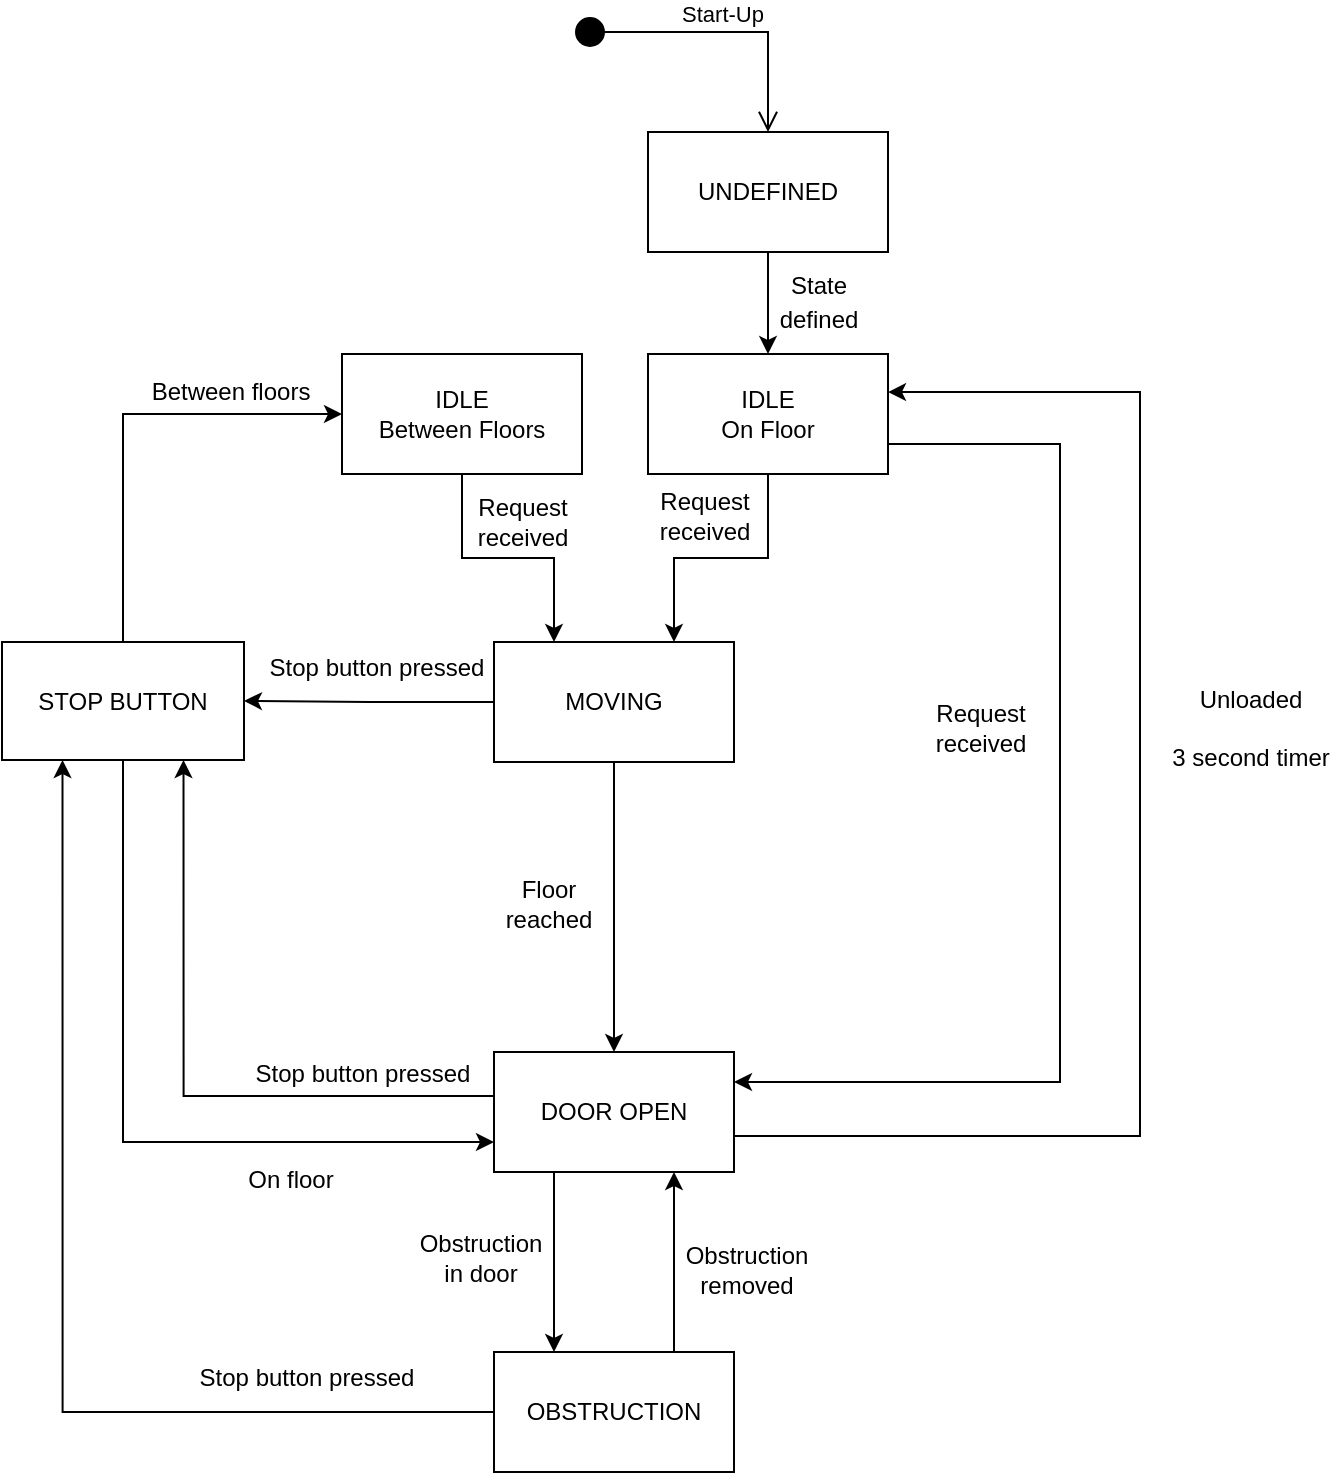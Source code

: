 <mxfile version="16.6.5" type="github">
  <diagram id="eM0LJkjxCOYTuAvDHJ9w" name="Page-1">
    <mxGraphModel dx="308" dy="764" grid="1" gridSize="10" guides="1" tooltips="1" connect="1" arrows="1" fold="1" page="1" pageScale="1" pageWidth="850" pageHeight="1100" math="0" shadow="0">
      <root>
        <mxCell id="0" />
        <mxCell id="1" parent="0" />
        <mxCell id="nGM8T46-GsB8r8jnnE7f-1" style="edgeStyle=orthogonalEdgeStyle;rounded=0;orthogonalLoop=1;jettySize=auto;html=1;exitX=0.5;exitY=1;exitDx=0;exitDy=0;entryX=0.5;entryY=0;entryDx=0;entryDy=0;" parent="1" source="nGM8T46-GsB8r8jnnE7f-2" target="nGM8T46-GsB8r8jnnE7f-4" edge="1">
          <mxGeometry relative="1" as="geometry" />
        </mxCell>
        <mxCell id="nGM8T46-GsB8r8jnnE7f-2" value="UNDEFINED" style="rounded=0;whiteSpace=wrap;html=1;" parent="1" vertex="1">
          <mxGeometry x="1354" y="190" width="120" height="60" as="geometry" />
        </mxCell>
        <mxCell id="nGM8T46-GsB8r8jnnE7f-3" style="edgeStyle=orthogonalEdgeStyle;rounded=0;orthogonalLoop=1;jettySize=auto;html=1;exitX=0.5;exitY=1;exitDx=0;exitDy=0;entryX=0.75;entryY=0;entryDx=0;entryDy=0;" parent="1" source="nGM8T46-GsB8r8jnnE7f-4" target="nGM8T46-GsB8r8jnnE7f-7" edge="1">
          <mxGeometry relative="1" as="geometry" />
        </mxCell>
        <mxCell id="NqNxf4bt8IGfA_9nSwzz-1" style="edgeStyle=orthogonalEdgeStyle;rounded=0;orthogonalLoop=1;jettySize=auto;html=1;exitX=1;exitY=0.75;exitDx=0;exitDy=0;entryX=1;entryY=0.25;entryDx=0;entryDy=0;" edge="1" parent="1" source="nGM8T46-GsB8r8jnnE7f-4" target="nGM8T46-GsB8r8jnnE7f-13">
          <mxGeometry relative="1" as="geometry">
            <Array as="points">
              <mxPoint x="1560" y="346" />
              <mxPoint x="1560" y="665" />
            </Array>
          </mxGeometry>
        </mxCell>
        <mxCell id="nGM8T46-GsB8r8jnnE7f-4" value="&lt;div&gt;IDLE&lt;/div&gt;On Floor" style="rounded=0;whiteSpace=wrap;html=1;" parent="1" vertex="1">
          <mxGeometry x="1354" y="301" width="120" height="60" as="geometry" />
        </mxCell>
        <mxCell id="nGM8T46-GsB8r8jnnE7f-5" style="edgeStyle=orthogonalEdgeStyle;rounded=0;orthogonalLoop=1;jettySize=auto;html=1;exitX=0.5;exitY=1;exitDx=0;exitDy=0;entryX=0.5;entryY=0;entryDx=0;entryDy=0;" parent="1" source="nGM8T46-GsB8r8jnnE7f-7" target="nGM8T46-GsB8r8jnnE7f-13" edge="1">
          <mxGeometry relative="1" as="geometry" />
        </mxCell>
        <mxCell id="nGM8T46-GsB8r8jnnE7f-6" style="edgeStyle=orthogonalEdgeStyle;rounded=0;orthogonalLoop=1;jettySize=auto;html=1;exitX=0;exitY=0.5;exitDx=0;exitDy=0;entryX=1;entryY=0.5;entryDx=0;entryDy=0;" parent="1" source="nGM8T46-GsB8r8jnnE7f-7" target="nGM8T46-GsB8r8jnnE7f-18" edge="1">
          <mxGeometry relative="1" as="geometry" />
        </mxCell>
        <mxCell id="nGM8T46-GsB8r8jnnE7f-7" value="MOVING" style="rounded=0;whiteSpace=wrap;html=1;" parent="1" vertex="1">
          <mxGeometry x="1277" y="445" width="120" height="60" as="geometry" />
        </mxCell>
        <mxCell id="nGM8T46-GsB8r8jnnE7f-8" value="Request&lt;br&gt;received" style="text;html=1;align=center;verticalAlign=middle;resizable=0;points=[];autosize=1;strokeColor=none;fillColor=none;" parent="1" vertex="1">
          <mxGeometry x="1354" y="366" width="55" height="32" as="geometry" />
        </mxCell>
        <mxCell id="nGM8T46-GsB8r8jnnE7f-9" style="edgeStyle=orthogonalEdgeStyle;rounded=0;orthogonalLoop=1;jettySize=auto;html=1;exitX=0.25;exitY=1;exitDx=0;exitDy=0;entryX=0.25;entryY=0;entryDx=0;entryDy=0;fontSize=12;" parent="1" source="nGM8T46-GsB8r8jnnE7f-13" target="nGM8T46-GsB8r8jnnE7f-21" edge="1">
          <mxGeometry relative="1" as="geometry" />
        </mxCell>
        <mxCell id="nGM8T46-GsB8r8jnnE7f-10" style="edgeStyle=orthogonalEdgeStyle;rounded=0;orthogonalLoop=1;jettySize=auto;html=1;exitX=0.008;exitY=0.367;exitDx=0;exitDy=0;entryX=0.75;entryY=1;entryDx=0;entryDy=0;fontSize=12;exitPerimeter=0;" parent="1" source="nGM8T46-GsB8r8jnnE7f-13" target="nGM8T46-GsB8r8jnnE7f-18" edge="1">
          <mxGeometry relative="1" as="geometry" />
        </mxCell>
        <mxCell id="nGM8T46-GsB8r8jnnE7f-11" style="edgeStyle=orthogonalEdgeStyle;rounded=0;orthogonalLoop=1;jettySize=auto;html=1;exitX=1;exitY=0.5;exitDx=0;exitDy=0;entryX=1;entryY=0.317;entryDx=0;entryDy=0;fontSize=12;fontColor=#FF0000;entryPerimeter=0;" parent="1" source="nGM8T46-GsB8r8jnnE7f-13" target="nGM8T46-GsB8r8jnnE7f-4" edge="1">
          <mxGeometry relative="1" as="geometry">
            <Array as="points">
              <mxPoint x="1397" y="692" />
              <mxPoint x="1600" y="692" />
              <mxPoint x="1600" y="320" />
            </Array>
          </mxGeometry>
        </mxCell>
        <mxCell id="nGM8T46-GsB8r8jnnE7f-13" value="DOOR OPEN" style="rounded=0;whiteSpace=wrap;html=1;" parent="1" vertex="1">
          <mxGeometry x="1277" y="650" width="120" height="60" as="geometry" />
        </mxCell>
        <mxCell id="nGM8T46-GsB8r8jnnE7f-14" value="&lt;div&gt;Floor&lt;/div&gt;&lt;div&gt;reached&lt;br&gt;&lt;/div&gt;" style="text;html=1;align=center;verticalAlign=middle;resizable=0;points=[];autosize=1;strokeColor=none;fillColor=none;" parent="1" vertex="1">
          <mxGeometry x="1277" y="560" width="53" height="32" as="geometry" />
        </mxCell>
        <mxCell id="nGM8T46-GsB8r8jnnE7f-16" style="edgeStyle=orthogonalEdgeStyle;rounded=0;orthogonalLoop=1;jettySize=auto;html=1;exitX=0.5;exitY=1;exitDx=0;exitDy=0;entryX=0;entryY=0.75;entryDx=0;entryDy=0;fontSize=12;fontColor=#000000;" parent="1" source="nGM8T46-GsB8r8jnnE7f-18" target="nGM8T46-GsB8r8jnnE7f-13" edge="1">
          <mxGeometry relative="1" as="geometry" />
        </mxCell>
        <mxCell id="nGM8T46-GsB8r8jnnE7f-17" style="edgeStyle=orthogonalEdgeStyle;rounded=0;orthogonalLoop=1;jettySize=auto;html=1;exitX=0.5;exitY=0;exitDx=0;exitDy=0;entryX=0;entryY=0.5;entryDx=0;entryDy=0;" parent="1" source="nGM8T46-GsB8r8jnnE7f-18" target="nGM8T46-GsB8r8jnnE7f-33" edge="1">
          <mxGeometry relative="1" as="geometry" />
        </mxCell>
        <mxCell id="nGM8T46-GsB8r8jnnE7f-18" value="STOP BUTTON" style="rounded=0;whiteSpace=wrap;html=1;" parent="1" vertex="1">
          <mxGeometry x="1031" y="445" width="121" height="59" as="geometry" />
        </mxCell>
        <mxCell id="nGM8T46-GsB8r8jnnE7f-19" style="edgeStyle=orthogonalEdgeStyle;rounded=0;orthogonalLoop=1;jettySize=auto;html=1;exitX=0.75;exitY=0;exitDx=0;exitDy=0;entryX=0.75;entryY=1;entryDx=0;entryDy=0;fontSize=12;" parent="1" source="nGM8T46-GsB8r8jnnE7f-21" target="nGM8T46-GsB8r8jnnE7f-13" edge="1">
          <mxGeometry relative="1" as="geometry" />
        </mxCell>
        <mxCell id="nGM8T46-GsB8r8jnnE7f-20" style="edgeStyle=orthogonalEdgeStyle;rounded=0;orthogonalLoop=1;jettySize=auto;html=1;exitX=0;exitY=0.5;exitDx=0;exitDy=0;entryX=0.25;entryY=1;entryDx=0;entryDy=0;" parent="1" source="nGM8T46-GsB8r8jnnE7f-21" target="nGM8T46-GsB8r8jnnE7f-18" edge="1">
          <mxGeometry relative="1" as="geometry" />
        </mxCell>
        <mxCell id="nGM8T46-GsB8r8jnnE7f-21" value="OBSTRUCTION" style="rounded=0;whiteSpace=wrap;html=1;" parent="1" vertex="1">
          <mxGeometry x="1277" y="800" width="120" height="60" as="geometry" />
        </mxCell>
        <mxCell id="nGM8T46-GsB8r8jnnE7f-23" value="&lt;font style=&quot;font-size: 12px&quot;&gt;State&lt;br&gt;&lt;/font&gt;&lt;div&gt;&lt;font style=&quot;font-size: 12px&quot;&gt;defined&lt;/font&gt;&lt;/div&gt;" style="text;html=1;align=center;verticalAlign=middle;resizable=0;points=[];autosize=1;strokeColor=none;fillColor=none;fontSize=14;" parent="1" vertex="1">
          <mxGeometry x="1414" y="254" width="49" height="39" as="geometry" />
        </mxCell>
        <mxCell id="nGM8T46-GsB8r8jnnE7f-24" value="&lt;div&gt;Obstruction&lt;/div&gt;&lt;div&gt;in door&lt;br&gt;&lt;/div&gt;" style="text;html=1;align=center;verticalAlign=middle;resizable=0;points=[];autosize=1;strokeColor=none;fillColor=none;fontSize=12;" parent="1" vertex="1">
          <mxGeometry x="1234" y="737" width="71" height="32" as="geometry" />
        </mxCell>
        <mxCell id="nGM8T46-GsB8r8jnnE7f-25" value="Obstruction&lt;br&gt;&lt;div&gt;removed&lt;/div&gt;" style="text;html=1;align=center;verticalAlign=middle;resizable=0;points=[];autosize=1;strokeColor=none;fillColor=none;fontSize=12;" parent="1" vertex="1">
          <mxGeometry x="1367.5" y="743" width="71" height="32" as="geometry" />
        </mxCell>
        <mxCell id="nGM8T46-GsB8r8jnnE7f-26" value="Stop button pressed" style="text;html=1;align=center;verticalAlign=middle;resizable=0;points=[];autosize=1;strokeColor=none;fillColor=none;fontSize=12;" parent="1" vertex="1">
          <mxGeometry x="1124" y="804" width="117" height="18" as="geometry" />
        </mxCell>
        <mxCell id="nGM8T46-GsB8r8jnnE7f-27" value="&lt;div&gt;Between floors&lt;br&gt;&lt;/div&gt;" style="text;html=1;align=center;verticalAlign=middle;resizable=0;points=[];autosize=1;strokeColor=none;fillColor=none;fontSize=12;" parent="1" vertex="1">
          <mxGeometry x="1100" y="310" width="90" height="20" as="geometry" />
        </mxCell>
        <mxCell id="nGM8T46-GsB8r8jnnE7f-28" value="Stop button pressed" style="text;html=1;align=center;verticalAlign=middle;resizable=0;points=[];autosize=1;strokeColor=none;fillColor=none;fontSize=12;rotation=0;" parent="1" vertex="1">
          <mxGeometry x="1159" y="449" width="118" height="18" as="geometry" />
        </mxCell>
        <mxCell id="nGM8T46-GsB8r8jnnE7f-29" value="Stop button pressed" style="text;html=1;align=center;verticalAlign=middle;resizable=0;points=[];autosize=1;strokeColor=none;fillColor=none;fontSize=12;" parent="1" vertex="1">
          <mxGeometry x="1152" y="652" width="118" height="18" as="geometry" />
        </mxCell>
        <mxCell id="nGM8T46-GsB8r8jnnE7f-31" value="On floor" style="text;html=1;align=center;verticalAlign=middle;resizable=0;points=[];autosize=1;strokeColor=none;fillColor=none;fontSize=12;fontColor=#000000;" parent="1" vertex="1">
          <mxGeometry x="1148" y="705" width="53" height="18" as="geometry" />
        </mxCell>
        <mxCell id="nGM8T46-GsB8r8jnnE7f-32" style="edgeStyle=orthogonalEdgeStyle;rounded=0;orthogonalLoop=1;jettySize=auto;html=1;exitX=0.5;exitY=1;exitDx=0;exitDy=0;entryX=0.25;entryY=0;entryDx=0;entryDy=0;" parent="1" source="nGM8T46-GsB8r8jnnE7f-33" target="nGM8T46-GsB8r8jnnE7f-7" edge="1">
          <mxGeometry relative="1" as="geometry" />
        </mxCell>
        <mxCell id="nGM8T46-GsB8r8jnnE7f-33" value="&lt;div&gt;IDLE&lt;/div&gt;&lt;div&gt;Between Floors&lt;br&gt;&lt;/div&gt;" style="rounded=0;whiteSpace=wrap;html=1;" parent="1" vertex="1">
          <mxGeometry x="1201" y="301" width="120" height="60" as="geometry" />
        </mxCell>
        <mxCell id="nGM8T46-GsB8r8jnnE7f-34" value="Request&lt;br&gt;received" style="text;html=1;align=center;verticalAlign=middle;resizable=0;points=[];autosize=1;strokeColor=none;fillColor=none;" parent="1" vertex="1">
          <mxGeometry x="1263" y="369" width="55" height="32" as="geometry" />
        </mxCell>
        <mxCell id="nGM8T46-GsB8r8jnnE7f-35" value="Start-Up" style="html=1;verticalAlign=bottom;startArrow=circle;startFill=1;endArrow=open;startSize=6;endSize=8;rounded=0;entryX=0.5;entryY=0;entryDx=0;entryDy=0;" parent="1" target="nGM8T46-GsB8r8jnnE7f-2" edge="1">
          <mxGeometry width="80" relative="1" as="geometry">
            <mxPoint x="1317" y="140" as="sourcePoint" />
            <mxPoint x="1321" y="479" as="targetPoint" />
            <Array as="points">
              <mxPoint x="1414" y="140" />
            </Array>
          </mxGeometry>
        </mxCell>
        <mxCell id="NqNxf4bt8IGfA_9nSwzz-3" value="&lt;div&gt;Request&lt;/div&gt;&lt;div&gt;received&lt;br&gt;&lt;/div&gt;" style="text;html=1;align=center;verticalAlign=middle;resizable=0;points=[];autosize=1;strokeColor=none;fillColor=none;" vertex="1" parent="1">
          <mxGeometry x="1490" y="473" width="60" height="30" as="geometry" />
        </mxCell>
        <mxCell id="NqNxf4bt8IGfA_9nSwzz-4" value="&lt;div&gt;Unloaded&lt;/div&gt;&lt;div&gt;&lt;br&gt;&lt;/div&gt;&lt;div&gt;3 second timer&lt;br&gt;&lt;/div&gt;" style="text;html=1;align=center;verticalAlign=middle;resizable=0;points=[];autosize=1;strokeColor=none;fillColor=none;" vertex="1" parent="1">
          <mxGeometry x="1610" y="463" width="90" height="50" as="geometry" />
        </mxCell>
      </root>
    </mxGraphModel>
  </diagram>
</mxfile>
